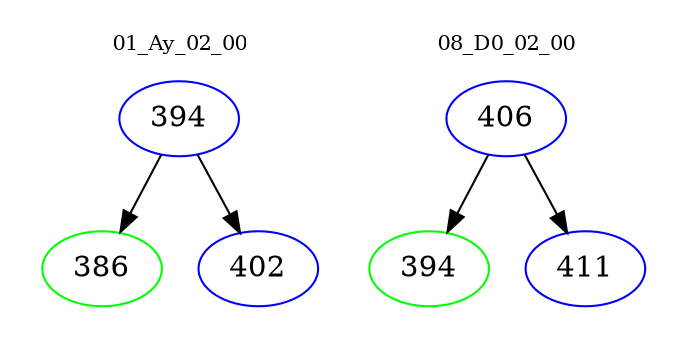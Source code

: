 digraph{
subgraph cluster_0 {
color = white
label = "01_Ay_02_00";
fontsize=10;
T0_394 [label="394", color="blue"]
T0_394 -> T0_386 [color="black"]
T0_386 [label="386", color="green"]
T0_394 -> T0_402 [color="black"]
T0_402 [label="402", color="blue"]
}
subgraph cluster_1 {
color = white
label = "08_D0_02_00";
fontsize=10;
T1_406 [label="406", color="blue"]
T1_406 -> T1_394 [color="black"]
T1_394 [label="394", color="green"]
T1_406 -> T1_411 [color="black"]
T1_411 [label="411", color="blue"]
}
}
